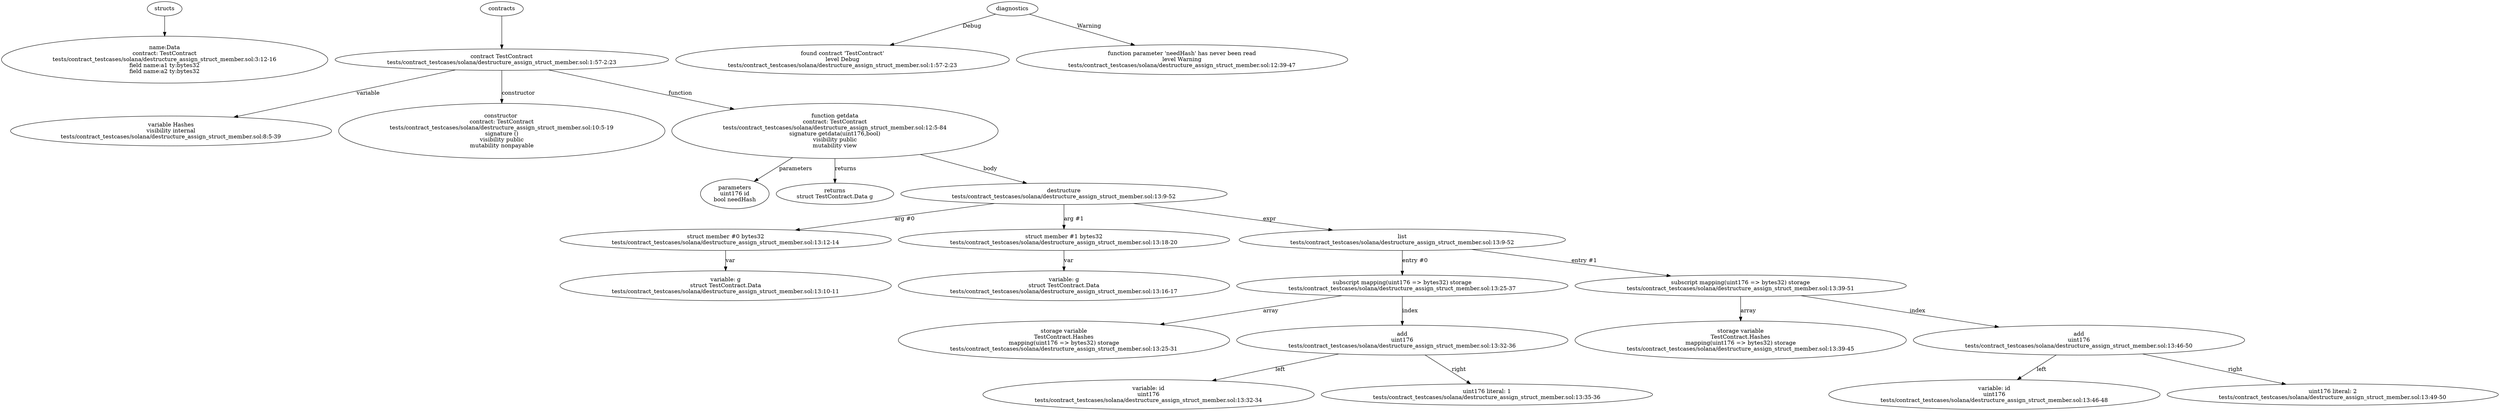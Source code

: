 strict digraph "tests/contract_testcases/solana/destructure_assign_struct_member.sol" {
	Data [label="name:Data\ncontract: TestContract\ntests/contract_testcases/solana/destructure_assign_struct_member.sol:3:12-16\nfield name:a1 ty:bytes32\nfield name:a2 ty:bytes32"]
	contract [label="contract TestContract\ntests/contract_testcases/solana/destructure_assign_struct_member.sol:1:57-2:23"]
	var [label="variable Hashes\nvisibility internal\ntests/contract_testcases/solana/destructure_assign_struct_member.sol:8:5-39"]
	node_5 [label="constructor \ncontract: TestContract\ntests/contract_testcases/solana/destructure_assign_struct_member.sol:10:5-19\nsignature ()\nvisibility public\nmutability nonpayable"]
	getdata [label="function getdata\ncontract: TestContract\ntests/contract_testcases/solana/destructure_assign_struct_member.sol:12:5-84\nsignature getdata(uint176,bool)\nvisibility public\nmutability view"]
	parameters [label="parameters\nuint176 id\nbool needHash"]
	returns [label="returns\nstruct TestContract.Data g"]
	destructure [label="destructure\ntests/contract_testcases/solana/destructure_assign_struct_member.sol:13:9-52"]
	structmember [label="struct member #0 bytes32\ntests/contract_testcases/solana/destructure_assign_struct_member.sol:13:12-14"]
	variable [label="variable: g\nstruct TestContract.Data\ntests/contract_testcases/solana/destructure_assign_struct_member.sol:13:10-11"]
	structmember_12 [label="struct member #1 bytes32\ntests/contract_testcases/solana/destructure_assign_struct_member.sol:13:18-20"]
	variable_13 [label="variable: g\nstruct TestContract.Data\ntests/contract_testcases/solana/destructure_assign_struct_member.sol:13:16-17"]
	list [label="list\ntests/contract_testcases/solana/destructure_assign_struct_member.sol:13:9-52"]
	subscript [label="subscript mapping(uint176 => bytes32) storage\ntests/contract_testcases/solana/destructure_assign_struct_member.sol:13:25-37"]
	storage_var [label="storage variable\nTestContract.Hashes\nmapping(uint176 => bytes32) storage\ntests/contract_testcases/solana/destructure_assign_struct_member.sol:13:25-31"]
	add [label="add\nuint176\ntests/contract_testcases/solana/destructure_assign_struct_member.sol:13:32-36"]
	variable_18 [label="variable: id\nuint176\ntests/contract_testcases/solana/destructure_assign_struct_member.sol:13:32-34"]
	number_literal [label="uint176 literal: 1\ntests/contract_testcases/solana/destructure_assign_struct_member.sol:13:35-36"]
	subscript_20 [label="subscript mapping(uint176 => bytes32) storage\ntests/contract_testcases/solana/destructure_assign_struct_member.sol:13:39-51"]
	storage_var_21 [label="storage variable\nTestContract.Hashes\nmapping(uint176 => bytes32) storage\ntests/contract_testcases/solana/destructure_assign_struct_member.sol:13:39-45"]
	add_22 [label="add\nuint176\ntests/contract_testcases/solana/destructure_assign_struct_member.sol:13:46-50"]
	variable_23 [label="variable: id\nuint176\ntests/contract_testcases/solana/destructure_assign_struct_member.sol:13:46-48"]
	number_literal_24 [label="uint176 literal: 2\ntests/contract_testcases/solana/destructure_assign_struct_member.sol:13:49-50"]
	diagnostic [label="found contract 'TestContract'\nlevel Debug\ntests/contract_testcases/solana/destructure_assign_struct_member.sol:1:57-2:23"]
	diagnostic_27 [label="function parameter 'needHash' has never been read\nlevel Warning\ntests/contract_testcases/solana/destructure_assign_struct_member.sol:12:39-47"]
	structs -> Data
	contracts -> contract
	contract -> var [label="variable"]
	contract -> node_5 [label="constructor"]
	contract -> getdata [label="function"]
	getdata -> parameters [label="parameters"]
	getdata -> returns [label="returns"]
	getdata -> destructure [label="body"]
	destructure -> structmember [label="arg #0"]
	structmember -> variable [label="var"]
	destructure -> structmember_12 [label="arg #1"]
	structmember_12 -> variable_13 [label="var"]
	destructure -> list [label="expr"]
	list -> subscript [label="entry #0"]
	subscript -> storage_var [label="array"]
	subscript -> add [label="index"]
	add -> variable_18 [label="left"]
	add -> number_literal [label="right"]
	list -> subscript_20 [label="entry #1"]
	subscript_20 -> storage_var_21 [label="array"]
	subscript_20 -> add_22 [label="index"]
	add_22 -> variable_23 [label="left"]
	add_22 -> number_literal_24 [label="right"]
	diagnostics -> diagnostic [label="Debug"]
	diagnostics -> diagnostic_27 [label="Warning"]
}
